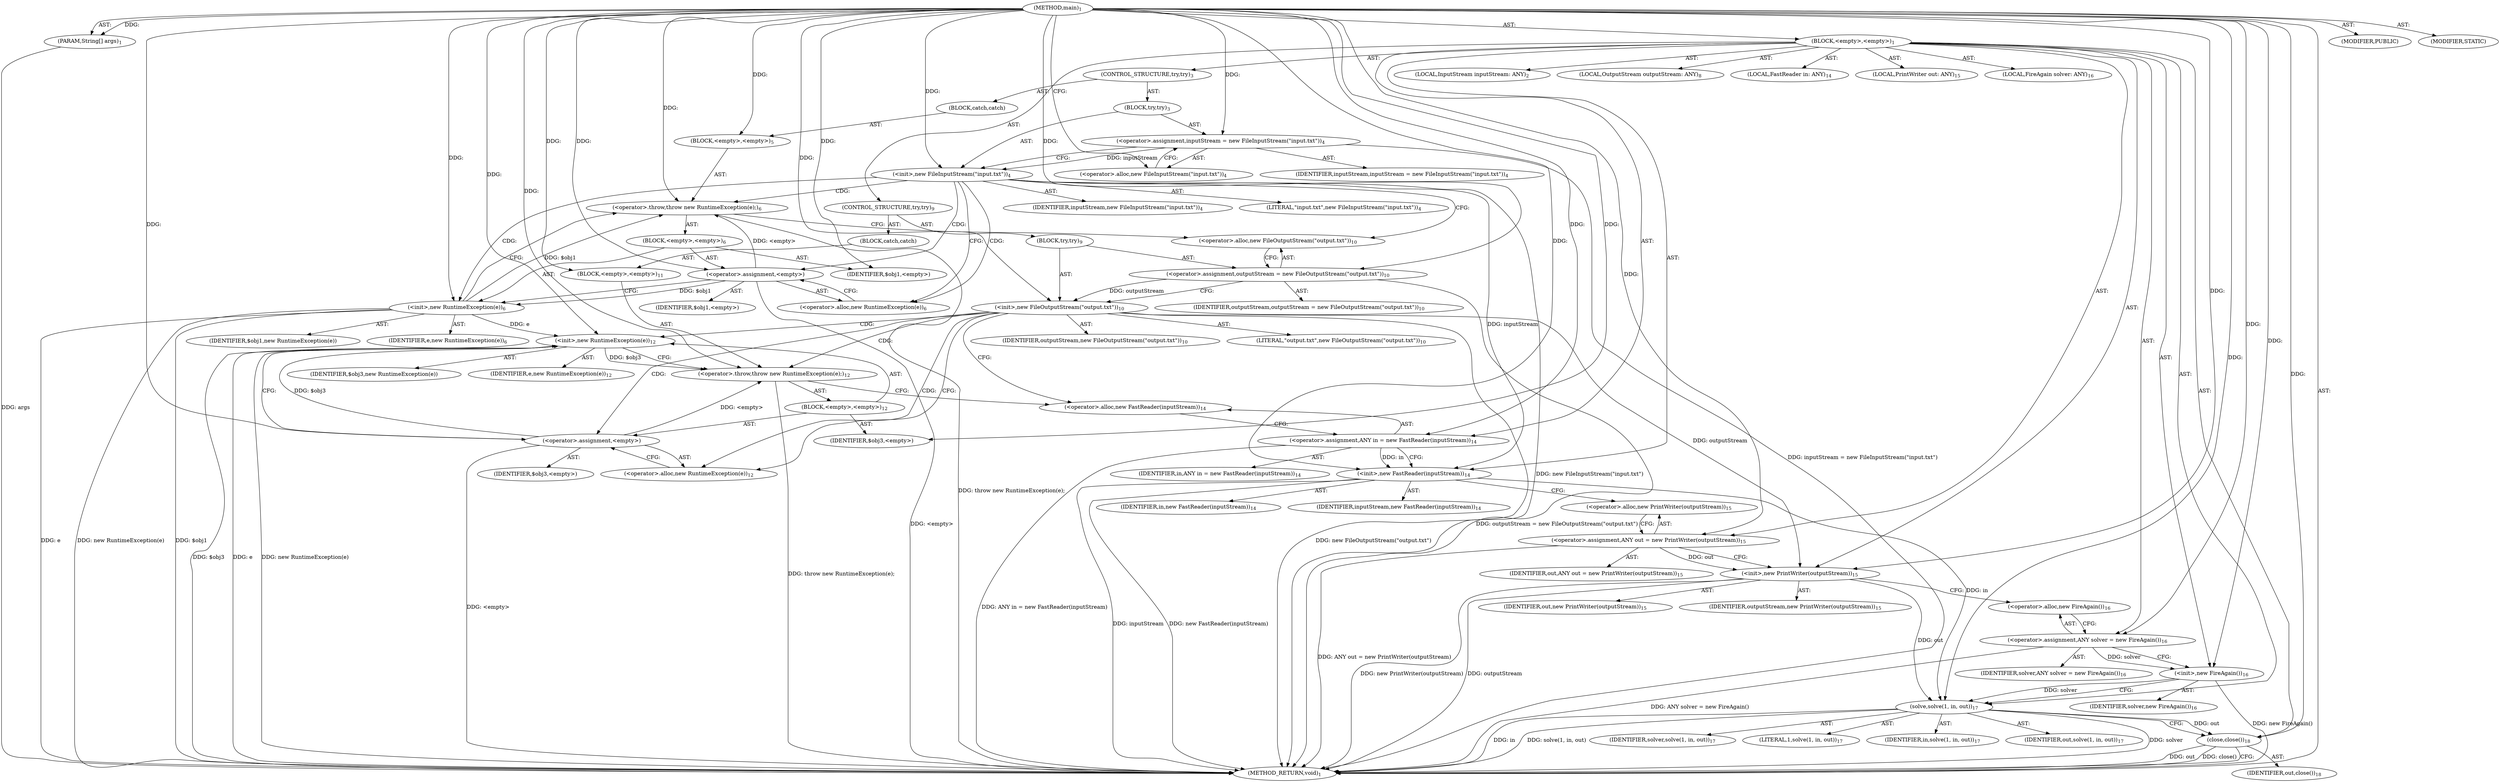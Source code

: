 digraph "main" {  
"27" [label = <(METHOD,main)<SUB>1</SUB>> ]
"28" [label = <(PARAM,String[] args)<SUB>1</SUB>> ]
"29" [label = <(BLOCK,&lt;empty&gt;,&lt;empty&gt;)<SUB>1</SUB>> ]
"4" [label = <(LOCAL,InputStream inputStream: ANY)<SUB>2</SUB>> ]
"30" [label = <(CONTROL_STRUCTURE,try,try)<SUB>3</SUB>> ]
"31" [label = <(BLOCK,try,try)<SUB>3</SUB>> ]
"32" [label = <(&lt;operator&gt;.assignment,inputStream = new FileInputStream(&quot;input.txt&quot;))<SUB>4</SUB>> ]
"33" [label = <(IDENTIFIER,inputStream,inputStream = new FileInputStream(&quot;input.txt&quot;))<SUB>4</SUB>> ]
"34" [label = <(&lt;operator&gt;.alloc,new FileInputStream(&quot;input.txt&quot;))<SUB>4</SUB>> ]
"35" [label = <(&lt;init&gt;,new FileInputStream(&quot;input.txt&quot;))<SUB>4</SUB>> ]
"3" [label = <(IDENTIFIER,inputStream,new FileInputStream(&quot;input.txt&quot;))<SUB>4</SUB>> ]
"36" [label = <(LITERAL,&quot;input.txt&quot;,new FileInputStream(&quot;input.txt&quot;))<SUB>4</SUB>> ]
"37" [label = <(BLOCK,catch,catch)> ]
"38" [label = <(BLOCK,&lt;empty&gt;,&lt;empty&gt;)<SUB>5</SUB>> ]
"39" [label = <(&lt;operator&gt;.throw,throw new RuntimeException(e);)<SUB>6</SUB>> ]
"40" [label = <(BLOCK,&lt;empty&gt;,&lt;empty&gt;)<SUB>6</SUB>> ]
"41" [label = <(&lt;operator&gt;.assignment,&lt;empty&gt;)> ]
"42" [label = <(IDENTIFIER,$obj1,&lt;empty&gt;)> ]
"43" [label = <(&lt;operator&gt;.alloc,new RuntimeException(e))<SUB>6</SUB>> ]
"44" [label = <(&lt;init&gt;,new RuntimeException(e))<SUB>6</SUB>> ]
"45" [label = <(IDENTIFIER,$obj1,new RuntimeException(e))> ]
"46" [label = <(IDENTIFIER,e,new RuntimeException(e))<SUB>6</SUB>> ]
"47" [label = <(IDENTIFIER,$obj1,&lt;empty&gt;)> ]
"6" [label = <(LOCAL,OutputStream outputStream: ANY)<SUB>8</SUB>> ]
"48" [label = <(CONTROL_STRUCTURE,try,try)<SUB>9</SUB>> ]
"49" [label = <(BLOCK,try,try)<SUB>9</SUB>> ]
"50" [label = <(&lt;operator&gt;.assignment,outputStream = new FileOutputStream(&quot;output.txt&quot;))<SUB>10</SUB>> ]
"51" [label = <(IDENTIFIER,outputStream,outputStream = new FileOutputStream(&quot;output.txt&quot;))<SUB>10</SUB>> ]
"52" [label = <(&lt;operator&gt;.alloc,new FileOutputStream(&quot;output.txt&quot;))<SUB>10</SUB>> ]
"53" [label = <(&lt;init&gt;,new FileOutputStream(&quot;output.txt&quot;))<SUB>10</SUB>> ]
"5" [label = <(IDENTIFIER,outputStream,new FileOutputStream(&quot;output.txt&quot;))<SUB>10</SUB>> ]
"54" [label = <(LITERAL,&quot;output.txt&quot;,new FileOutputStream(&quot;output.txt&quot;))<SUB>10</SUB>> ]
"55" [label = <(BLOCK,catch,catch)> ]
"56" [label = <(BLOCK,&lt;empty&gt;,&lt;empty&gt;)<SUB>11</SUB>> ]
"57" [label = <(&lt;operator&gt;.throw,throw new RuntimeException(e);)<SUB>12</SUB>> ]
"58" [label = <(BLOCK,&lt;empty&gt;,&lt;empty&gt;)<SUB>12</SUB>> ]
"59" [label = <(&lt;operator&gt;.assignment,&lt;empty&gt;)> ]
"60" [label = <(IDENTIFIER,$obj3,&lt;empty&gt;)> ]
"61" [label = <(&lt;operator&gt;.alloc,new RuntimeException(e))<SUB>12</SUB>> ]
"62" [label = <(&lt;init&gt;,new RuntimeException(e))<SUB>12</SUB>> ]
"63" [label = <(IDENTIFIER,$obj3,new RuntimeException(e))> ]
"64" [label = <(IDENTIFIER,e,new RuntimeException(e))<SUB>12</SUB>> ]
"65" [label = <(IDENTIFIER,$obj3,&lt;empty&gt;)> ]
"8" [label = <(LOCAL,FastReader in: ANY)<SUB>14</SUB>> ]
"66" [label = <(&lt;operator&gt;.assignment,ANY in = new FastReader(inputStream))<SUB>14</SUB>> ]
"67" [label = <(IDENTIFIER,in,ANY in = new FastReader(inputStream))<SUB>14</SUB>> ]
"68" [label = <(&lt;operator&gt;.alloc,new FastReader(inputStream))<SUB>14</SUB>> ]
"69" [label = <(&lt;init&gt;,new FastReader(inputStream))<SUB>14</SUB>> ]
"7" [label = <(IDENTIFIER,in,new FastReader(inputStream))<SUB>14</SUB>> ]
"70" [label = <(IDENTIFIER,inputStream,new FastReader(inputStream))<SUB>14</SUB>> ]
"10" [label = <(LOCAL,PrintWriter out: ANY)<SUB>15</SUB>> ]
"71" [label = <(&lt;operator&gt;.assignment,ANY out = new PrintWriter(outputStream))<SUB>15</SUB>> ]
"72" [label = <(IDENTIFIER,out,ANY out = new PrintWriter(outputStream))<SUB>15</SUB>> ]
"73" [label = <(&lt;operator&gt;.alloc,new PrintWriter(outputStream))<SUB>15</SUB>> ]
"74" [label = <(&lt;init&gt;,new PrintWriter(outputStream))<SUB>15</SUB>> ]
"9" [label = <(IDENTIFIER,out,new PrintWriter(outputStream))<SUB>15</SUB>> ]
"75" [label = <(IDENTIFIER,outputStream,new PrintWriter(outputStream))<SUB>15</SUB>> ]
"12" [label = <(LOCAL,FireAgain solver: ANY)<SUB>16</SUB>> ]
"76" [label = <(&lt;operator&gt;.assignment,ANY solver = new FireAgain())<SUB>16</SUB>> ]
"77" [label = <(IDENTIFIER,solver,ANY solver = new FireAgain())<SUB>16</SUB>> ]
"78" [label = <(&lt;operator&gt;.alloc,new FireAgain())<SUB>16</SUB>> ]
"79" [label = <(&lt;init&gt;,new FireAgain())<SUB>16</SUB>> ]
"11" [label = <(IDENTIFIER,solver,new FireAgain())<SUB>16</SUB>> ]
"80" [label = <(solve,solve(1, in, out))<SUB>17</SUB>> ]
"81" [label = <(IDENTIFIER,solver,solve(1, in, out))<SUB>17</SUB>> ]
"82" [label = <(LITERAL,1,solve(1, in, out))<SUB>17</SUB>> ]
"83" [label = <(IDENTIFIER,in,solve(1, in, out))<SUB>17</SUB>> ]
"84" [label = <(IDENTIFIER,out,solve(1, in, out))<SUB>17</SUB>> ]
"85" [label = <(close,close())<SUB>18</SUB>> ]
"86" [label = <(IDENTIFIER,out,close())<SUB>18</SUB>> ]
"87" [label = <(MODIFIER,PUBLIC)> ]
"88" [label = <(MODIFIER,STATIC)> ]
"89" [label = <(METHOD_RETURN,void)<SUB>1</SUB>> ]
  "27" -> "28"  [ label = "AST: "] 
  "27" -> "29"  [ label = "AST: "] 
  "27" -> "87"  [ label = "AST: "] 
  "27" -> "88"  [ label = "AST: "] 
  "27" -> "89"  [ label = "AST: "] 
  "29" -> "4"  [ label = "AST: "] 
  "29" -> "30"  [ label = "AST: "] 
  "29" -> "6"  [ label = "AST: "] 
  "29" -> "48"  [ label = "AST: "] 
  "29" -> "8"  [ label = "AST: "] 
  "29" -> "66"  [ label = "AST: "] 
  "29" -> "69"  [ label = "AST: "] 
  "29" -> "10"  [ label = "AST: "] 
  "29" -> "71"  [ label = "AST: "] 
  "29" -> "74"  [ label = "AST: "] 
  "29" -> "12"  [ label = "AST: "] 
  "29" -> "76"  [ label = "AST: "] 
  "29" -> "79"  [ label = "AST: "] 
  "29" -> "80"  [ label = "AST: "] 
  "29" -> "85"  [ label = "AST: "] 
  "30" -> "31"  [ label = "AST: "] 
  "30" -> "37"  [ label = "AST: "] 
  "31" -> "32"  [ label = "AST: "] 
  "31" -> "35"  [ label = "AST: "] 
  "32" -> "33"  [ label = "AST: "] 
  "32" -> "34"  [ label = "AST: "] 
  "35" -> "3"  [ label = "AST: "] 
  "35" -> "36"  [ label = "AST: "] 
  "37" -> "38"  [ label = "AST: "] 
  "38" -> "39"  [ label = "AST: "] 
  "39" -> "40"  [ label = "AST: "] 
  "40" -> "41"  [ label = "AST: "] 
  "40" -> "44"  [ label = "AST: "] 
  "40" -> "47"  [ label = "AST: "] 
  "41" -> "42"  [ label = "AST: "] 
  "41" -> "43"  [ label = "AST: "] 
  "44" -> "45"  [ label = "AST: "] 
  "44" -> "46"  [ label = "AST: "] 
  "48" -> "49"  [ label = "AST: "] 
  "48" -> "55"  [ label = "AST: "] 
  "49" -> "50"  [ label = "AST: "] 
  "49" -> "53"  [ label = "AST: "] 
  "50" -> "51"  [ label = "AST: "] 
  "50" -> "52"  [ label = "AST: "] 
  "53" -> "5"  [ label = "AST: "] 
  "53" -> "54"  [ label = "AST: "] 
  "55" -> "56"  [ label = "AST: "] 
  "56" -> "57"  [ label = "AST: "] 
  "57" -> "58"  [ label = "AST: "] 
  "58" -> "59"  [ label = "AST: "] 
  "58" -> "62"  [ label = "AST: "] 
  "58" -> "65"  [ label = "AST: "] 
  "59" -> "60"  [ label = "AST: "] 
  "59" -> "61"  [ label = "AST: "] 
  "62" -> "63"  [ label = "AST: "] 
  "62" -> "64"  [ label = "AST: "] 
  "66" -> "67"  [ label = "AST: "] 
  "66" -> "68"  [ label = "AST: "] 
  "69" -> "7"  [ label = "AST: "] 
  "69" -> "70"  [ label = "AST: "] 
  "71" -> "72"  [ label = "AST: "] 
  "71" -> "73"  [ label = "AST: "] 
  "74" -> "9"  [ label = "AST: "] 
  "74" -> "75"  [ label = "AST: "] 
  "76" -> "77"  [ label = "AST: "] 
  "76" -> "78"  [ label = "AST: "] 
  "79" -> "11"  [ label = "AST: "] 
  "80" -> "81"  [ label = "AST: "] 
  "80" -> "82"  [ label = "AST: "] 
  "80" -> "83"  [ label = "AST: "] 
  "80" -> "84"  [ label = "AST: "] 
  "85" -> "86"  [ label = "AST: "] 
  "66" -> "69"  [ label = "CFG: "] 
  "69" -> "73"  [ label = "CFG: "] 
  "71" -> "74"  [ label = "CFG: "] 
  "74" -> "78"  [ label = "CFG: "] 
  "76" -> "79"  [ label = "CFG: "] 
  "79" -> "80"  [ label = "CFG: "] 
  "80" -> "85"  [ label = "CFG: "] 
  "85" -> "89"  [ label = "CFG: "] 
  "68" -> "66"  [ label = "CFG: "] 
  "73" -> "71"  [ label = "CFG: "] 
  "78" -> "76"  [ label = "CFG: "] 
  "32" -> "35"  [ label = "CFG: "] 
  "35" -> "43"  [ label = "CFG: "] 
  "35" -> "52"  [ label = "CFG: "] 
  "50" -> "53"  [ label = "CFG: "] 
  "53" -> "61"  [ label = "CFG: "] 
  "53" -> "68"  [ label = "CFG: "] 
  "34" -> "32"  [ label = "CFG: "] 
  "39" -> "52"  [ label = "CFG: "] 
  "52" -> "50"  [ label = "CFG: "] 
  "57" -> "68"  [ label = "CFG: "] 
  "41" -> "44"  [ label = "CFG: "] 
  "44" -> "39"  [ label = "CFG: "] 
  "59" -> "62"  [ label = "CFG: "] 
  "62" -> "57"  [ label = "CFG: "] 
  "43" -> "41"  [ label = "CFG: "] 
  "61" -> "59"  [ label = "CFG: "] 
  "27" -> "34"  [ label = "CFG: "] 
  "28" -> "89"  [ label = "DDG: args"] 
  "32" -> "89"  [ label = "DDG: inputStream = new FileInputStream(&quot;input.txt&quot;)"] 
  "35" -> "89"  [ label = "DDG: new FileInputStream(&quot;input.txt&quot;)"] 
  "41" -> "89"  [ label = "DDG: &lt;empty&gt;"] 
  "44" -> "89"  [ label = "DDG: $obj1"] 
  "44" -> "89"  [ label = "DDG: e"] 
  "44" -> "89"  [ label = "DDG: new RuntimeException(e)"] 
  "39" -> "89"  [ label = "DDG: throw new RuntimeException(e);"] 
  "50" -> "89"  [ label = "DDG: outputStream = new FileOutputStream(&quot;output.txt&quot;)"] 
  "53" -> "89"  [ label = "DDG: new FileOutputStream(&quot;output.txt&quot;)"] 
  "59" -> "89"  [ label = "DDG: &lt;empty&gt;"] 
  "62" -> "89"  [ label = "DDG: $obj3"] 
  "62" -> "89"  [ label = "DDG: e"] 
  "62" -> "89"  [ label = "DDG: new RuntimeException(e)"] 
  "57" -> "89"  [ label = "DDG: throw new RuntimeException(e);"] 
  "66" -> "89"  [ label = "DDG: ANY in = new FastReader(inputStream)"] 
  "69" -> "89"  [ label = "DDG: inputStream"] 
  "69" -> "89"  [ label = "DDG: new FastReader(inputStream)"] 
  "71" -> "89"  [ label = "DDG: ANY out = new PrintWriter(outputStream)"] 
  "74" -> "89"  [ label = "DDG: outputStream"] 
  "74" -> "89"  [ label = "DDG: new PrintWriter(outputStream)"] 
  "76" -> "89"  [ label = "DDG: ANY solver = new FireAgain()"] 
  "79" -> "89"  [ label = "DDG: new FireAgain()"] 
  "80" -> "89"  [ label = "DDG: solver"] 
  "80" -> "89"  [ label = "DDG: in"] 
  "80" -> "89"  [ label = "DDG: solve(1, in, out)"] 
  "85" -> "89"  [ label = "DDG: out"] 
  "85" -> "89"  [ label = "DDG: close()"] 
  "27" -> "28"  [ label = "DDG: "] 
  "27" -> "66"  [ label = "DDG: "] 
  "27" -> "71"  [ label = "DDG: "] 
  "27" -> "76"  [ label = "DDG: "] 
  "66" -> "69"  [ label = "DDG: in"] 
  "27" -> "69"  [ label = "DDG: "] 
  "35" -> "69"  [ label = "DDG: inputStream"] 
  "71" -> "74"  [ label = "DDG: out"] 
  "27" -> "74"  [ label = "DDG: "] 
  "53" -> "74"  [ label = "DDG: outputStream"] 
  "76" -> "79"  [ label = "DDG: solver"] 
  "27" -> "79"  [ label = "DDG: "] 
  "79" -> "80"  [ label = "DDG: solver"] 
  "27" -> "80"  [ label = "DDG: "] 
  "69" -> "80"  [ label = "DDG: in"] 
  "74" -> "80"  [ label = "DDG: out"] 
  "80" -> "85"  [ label = "DDG: out"] 
  "27" -> "85"  [ label = "DDG: "] 
  "27" -> "32"  [ label = "DDG: "] 
  "27" -> "38"  [ label = "DDG: "] 
  "27" -> "50"  [ label = "DDG: "] 
  "27" -> "56"  [ label = "DDG: "] 
  "32" -> "35"  [ label = "DDG: inputStream"] 
  "27" -> "35"  [ label = "DDG: "] 
  "50" -> "53"  [ label = "DDG: outputStream"] 
  "27" -> "53"  [ label = "DDG: "] 
  "41" -> "39"  [ label = "DDG: &lt;empty&gt;"] 
  "44" -> "39"  [ label = "DDG: $obj1"] 
  "27" -> "39"  [ label = "DDG: "] 
  "59" -> "57"  [ label = "DDG: &lt;empty&gt;"] 
  "62" -> "57"  [ label = "DDG: $obj3"] 
  "27" -> "57"  [ label = "DDG: "] 
  "27" -> "41"  [ label = "DDG: "] 
  "27" -> "47"  [ label = "DDG: "] 
  "27" -> "59"  [ label = "DDG: "] 
  "27" -> "65"  [ label = "DDG: "] 
  "41" -> "44"  [ label = "DDG: $obj1"] 
  "27" -> "44"  [ label = "DDG: "] 
  "59" -> "62"  [ label = "DDG: $obj3"] 
  "27" -> "62"  [ label = "DDG: "] 
  "44" -> "62"  [ label = "DDG: e"] 
  "35" -> "44"  [ label = "CDG: "] 
  "35" -> "41"  [ label = "CDG: "] 
  "35" -> "39"  [ label = "CDG: "] 
  "35" -> "43"  [ label = "CDG: "] 
  "53" -> "61"  [ label = "CDG: "] 
  "53" -> "59"  [ label = "CDG: "] 
  "53" -> "57"  [ label = "CDG: "] 
  "53" -> "62"  [ label = "CDG: "] 
}
